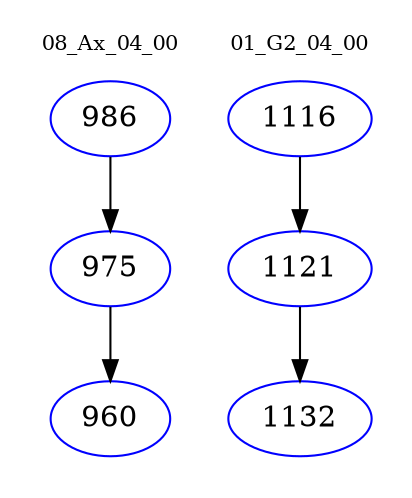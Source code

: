 digraph{
subgraph cluster_0 {
color = white
label = "08_Ax_04_00";
fontsize=10;
T0_986 [label="986", color="blue"]
T0_986 -> T0_975 [color="black"]
T0_975 [label="975", color="blue"]
T0_975 -> T0_960 [color="black"]
T0_960 [label="960", color="blue"]
}
subgraph cluster_1 {
color = white
label = "01_G2_04_00";
fontsize=10;
T1_1116 [label="1116", color="blue"]
T1_1116 -> T1_1121 [color="black"]
T1_1121 [label="1121", color="blue"]
T1_1121 -> T1_1132 [color="black"]
T1_1132 [label="1132", color="blue"]
}
}
